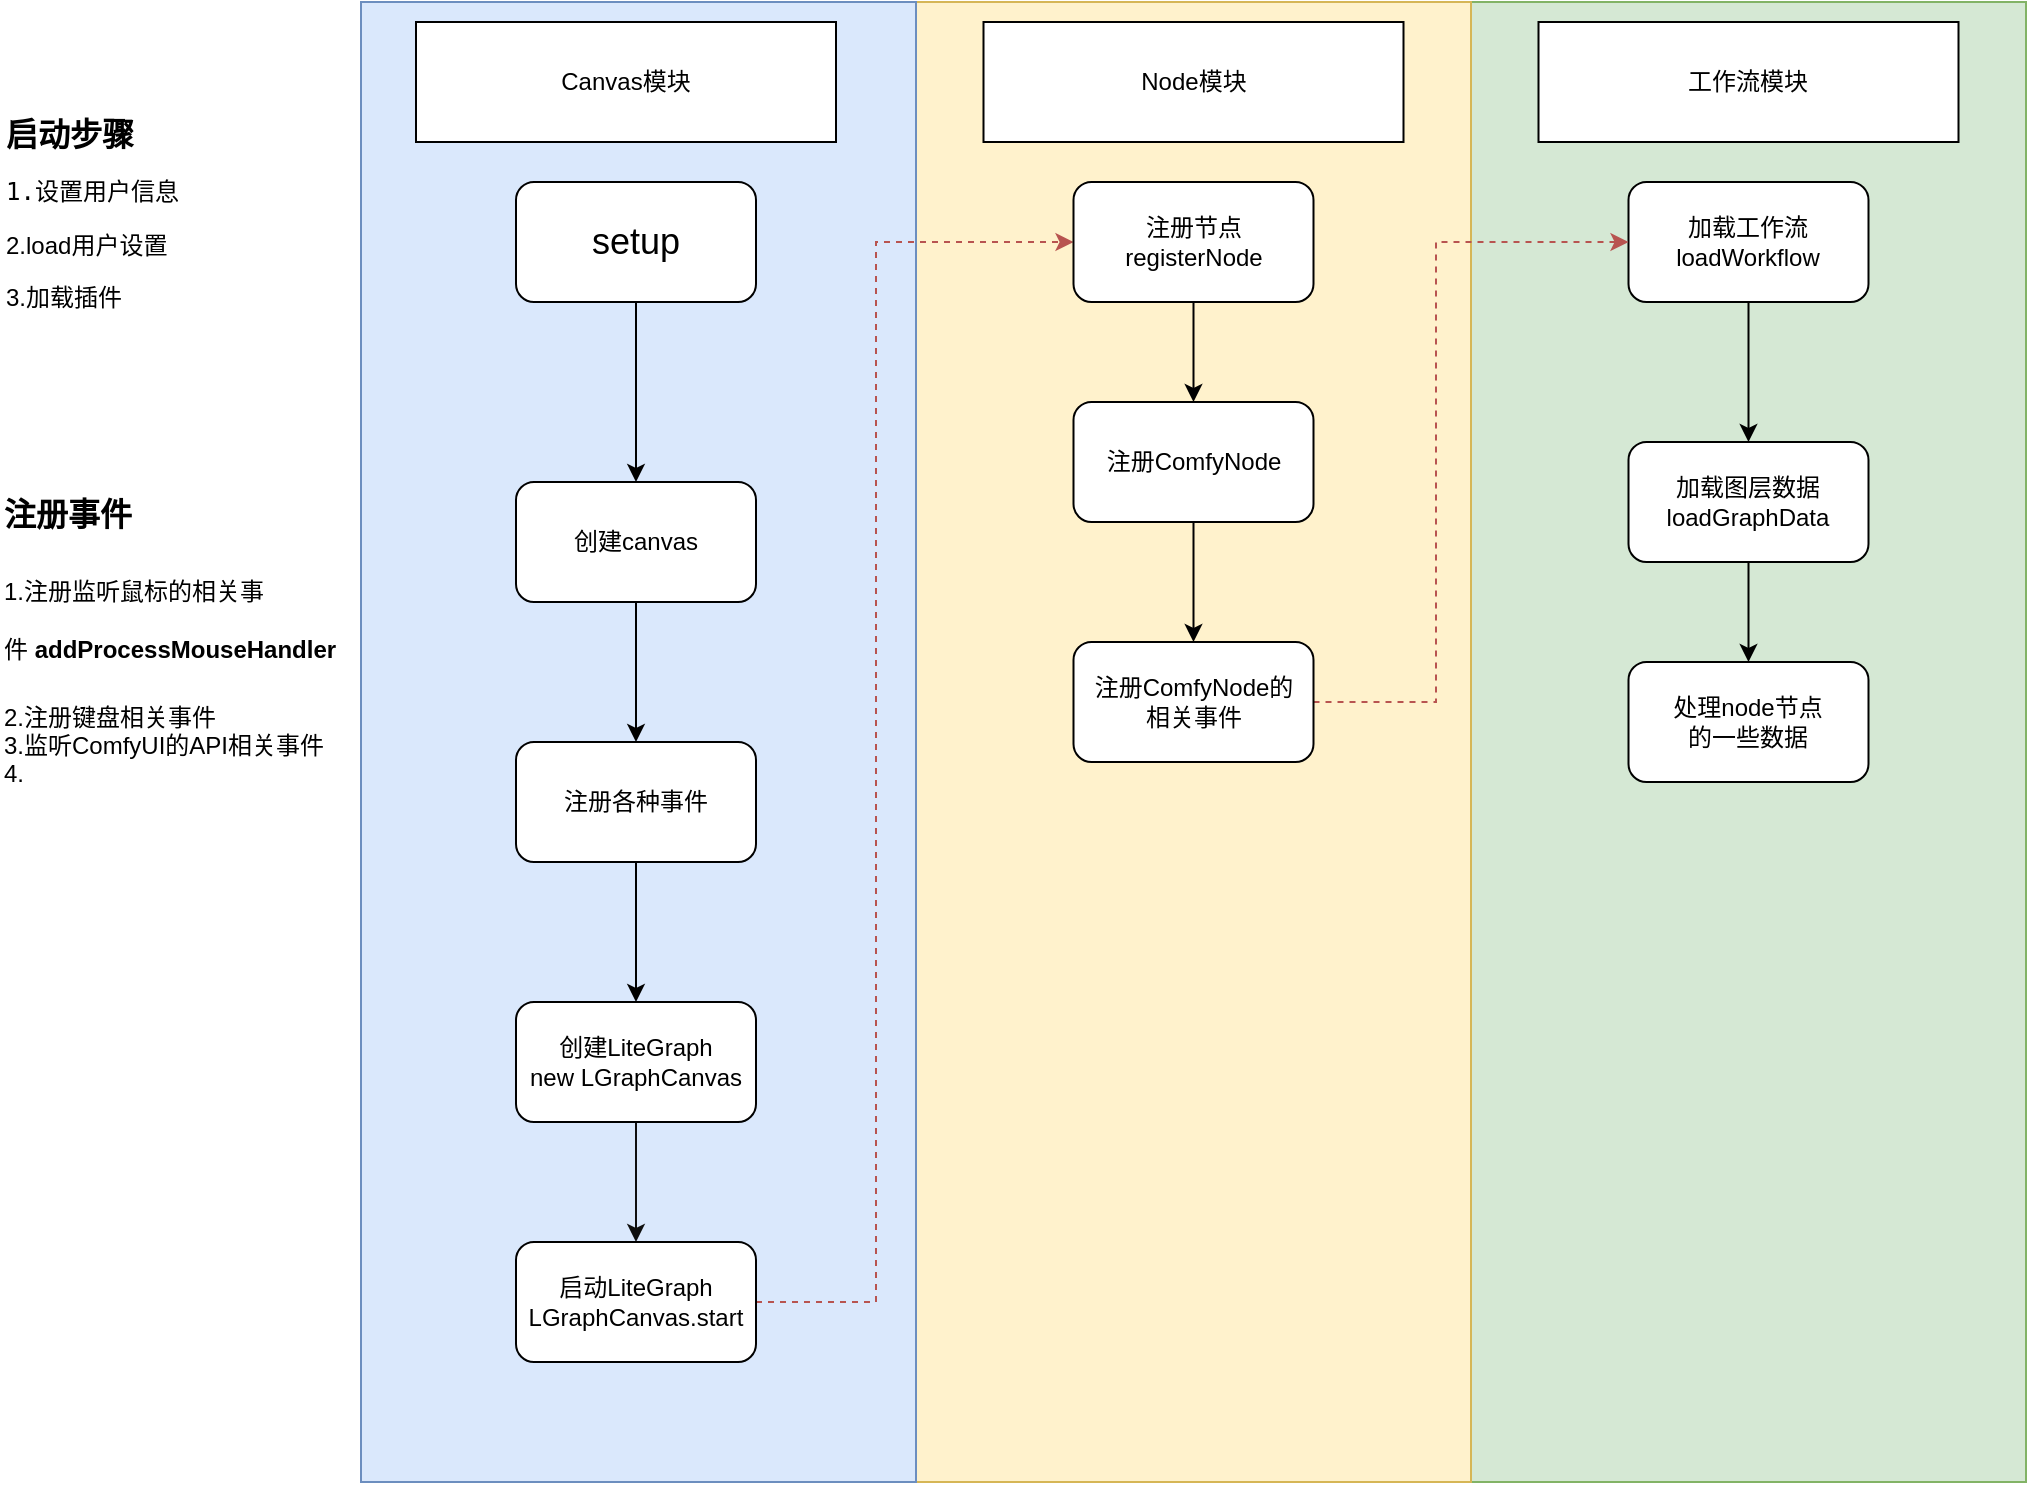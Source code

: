 <mxfile version="24.0.7" type="github">
  <diagram name="第 1 页" id="nx1unRFZVy5Btq1K-cxF">
    <mxGraphModel dx="3311" dy="965" grid="1" gridSize="10" guides="1" tooltips="1" connect="1" arrows="1" fold="1" page="1" pageScale="1" pageWidth="827" pageHeight="1169" math="0" shadow="0">
      <root>
        <mxCell id="0" />
        <mxCell id="1" parent="0" />
        <mxCell id="ghOKUxsMMZJnxbuhPEA2-32" value="" style="rounded=0;whiteSpace=wrap;html=1;fillColor=#d5e8d4;strokeColor=#82b366;" vertex="1" parent="1">
          <mxGeometry x="-522.5" y="40" width="277.5" height="740" as="geometry" />
        </mxCell>
        <mxCell id="ghOKUxsMMZJnxbuhPEA2-30" value="" style="rounded=0;whiteSpace=wrap;html=1;fillColor=#fff2cc;strokeColor=#d6b656;" vertex="1" parent="1">
          <mxGeometry x="-800" y="40" width="277.5" height="740" as="geometry" />
        </mxCell>
        <mxCell id="ghOKUxsMMZJnxbuhPEA2-28" value="" style="rounded=0;whiteSpace=wrap;html=1;fillColor=#dae8fc;strokeColor=#6c8ebf;" vertex="1" parent="1">
          <mxGeometry x="-1077.5" y="40" width="277.5" height="740" as="geometry" />
        </mxCell>
        <mxCell id="ghOKUxsMMZJnxbuhPEA2-45" style="edgeStyle=orthogonalEdgeStyle;rounded=0;orthogonalLoop=1;jettySize=auto;html=1;entryX=0.5;entryY=0;entryDx=0;entryDy=0;" edge="1" parent="1" source="ghOKUxsMMZJnxbuhPEA2-1" target="ghOKUxsMMZJnxbuhPEA2-44">
          <mxGeometry relative="1" as="geometry" />
        </mxCell>
        <mxCell id="ghOKUxsMMZJnxbuhPEA2-1" value="&lt;div data-sider-select-id=&quot;3576c823-d022-426f-98e3-9527af858550&quot;&gt;加载图层数据&lt;/div&gt;loadGraphData" style="rounded=1;whiteSpace=wrap;html=1;" vertex="1" parent="1">
          <mxGeometry x="-443.75" y="260" width="120" height="60" as="geometry" />
        </mxCell>
        <mxCell id="ghOKUxsMMZJnxbuhPEA2-43" style="edgeStyle=orthogonalEdgeStyle;rounded=0;orthogonalLoop=1;jettySize=auto;html=1;" edge="1" parent="1" source="ghOKUxsMMZJnxbuhPEA2-6" target="ghOKUxsMMZJnxbuhPEA2-37">
          <mxGeometry relative="1" as="geometry" />
        </mxCell>
        <mxCell id="ghOKUxsMMZJnxbuhPEA2-6" value="注册ComfyNode" style="rounded=1;whiteSpace=wrap;html=1;" vertex="1" parent="1">
          <mxGeometry x="-721.25" y="240" width="120" height="60" as="geometry" />
        </mxCell>
        <mxCell id="ghOKUxsMMZJnxbuhPEA2-24" style="edgeStyle=orthogonalEdgeStyle;rounded=0;orthogonalLoop=1;jettySize=auto;html=1;" edge="1" parent="1" source="ghOKUxsMMZJnxbuhPEA2-10" target="ghOKUxsMMZJnxbuhPEA2-13">
          <mxGeometry relative="1" as="geometry" />
        </mxCell>
        <mxCell id="ghOKUxsMMZJnxbuhPEA2-10" value="&lt;font data-sider-select-id=&quot;672338bc-9467-4e39-a78c-26d4395621d4&quot; style=&quot;font-size: 18px;&quot;&gt;setup&lt;/font&gt;" style="rounded=1;whiteSpace=wrap;html=1;" vertex="1" parent="1">
          <mxGeometry x="-1000" y="130" width="120" height="60" as="geometry" />
        </mxCell>
        <mxCell id="ghOKUxsMMZJnxbuhPEA2-11" value="&lt;h1 data-sider-select-id=&quot;8ff9f4fe-eee0-46c6-9523-b0862877cac9&quot; style=&quot;margin-top: 0px; font-size: 16px;&quot;&gt;&lt;font data-sider-select-id=&quot;c0d7864f-1dba-449e-b362-3fb83cd5a689&quot; style=&quot;font-size: 16px;&quot;&gt;启动步骤&lt;/font&gt;&lt;/h1&gt;&lt;pre data-sider-select-id=&quot;61eba9ac-9121-46bc-870a-1d1d9ea7efc4&quot; style=&quot;&quot;&gt;&lt;font data-sider-select-id=&quot;93c682fb-d7e4-4801-a4fe-b95a7225c559&quot; style=&quot;font-size: 12px;&quot;&gt;1.设置用户信息&lt;/font&gt;&lt;/pre&gt;&lt;p style=&quot;&quot; data-sider-select-id=&quot;7fbae559-2821-462e-af07-a42914e647a1&quot;&gt;2.load用户设置&lt;/p&gt;&lt;p data-sider-select-id=&quot;7fbae559-2821-462e-af07-a42914e647a1&quot;&gt;3.加载插件&lt;/p&gt;" style="text;html=1;whiteSpace=wrap;overflow=hidden;rounded=0;" vertex="1" parent="1">
          <mxGeometry x="-1257.5" y="90" width="180" height="120" as="geometry" />
        </mxCell>
        <mxCell id="ghOKUxsMMZJnxbuhPEA2-25" style="edgeStyle=orthogonalEdgeStyle;rounded=0;orthogonalLoop=1;jettySize=auto;html=1;" edge="1" parent="1" source="ghOKUxsMMZJnxbuhPEA2-13" target="ghOKUxsMMZJnxbuhPEA2-14">
          <mxGeometry relative="1" as="geometry" />
        </mxCell>
        <mxCell id="ghOKUxsMMZJnxbuhPEA2-13" value="创建canvas" style="rounded=1;whiteSpace=wrap;html=1;" vertex="1" parent="1">
          <mxGeometry x="-1000" y="280" width="120" height="60" as="geometry" />
        </mxCell>
        <mxCell id="ghOKUxsMMZJnxbuhPEA2-26" style="edgeStyle=orthogonalEdgeStyle;rounded=0;orthogonalLoop=1;jettySize=auto;html=1;" edge="1" parent="1" source="ghOKUxsMMZJnxbuhPEA2-14" target="ghOKUxsMMZJnxbuhPEA2-15">
          <mxGeometry relative="1" as="geometry" />
        </mxCell>
        <mxCell id="ghOKUxsMMZJnxbuhPEA2-14" value="注册各种事件" style="rounded=1;whiteSpace=wrap;html=1;" vertex="1" parent="1">
          <mxGeometry x="-1000" y="410" width="120" height="60" as="geometry" />
        </mxCell>
        <mxCell id="ghOKUxsMMZJnxbuhPEA2-27" style="edgeStyle=orthogonalEdgeStyle;rounded=0;orthogonalLoop=1;jettySize=auto;html=1;entryX=0.5;entryY=0;entryDx=0;entryDy=0;fillColor=#dae8fc;strokeColor=#0f0f0f;" edge="1" parent="1" source="ghOKUxsMMZJnxbuhPEA2-15" target="ghOKUxsMMZJnxbuhPEA2-19">
          <mxGeometry relative="1" as="geometry" />
        </mxCell>
        <mxCell id="ghOKUxsMMZJnxbuhPEA2-15" value="创建LiteGraph&lt;div&gt;new LGraphCanvas&lt;/div&gt;" style="rounded=1;whiteSpace=wrap;html=1;" vertex="1" parent="1">
          <mxGeometry x="-1000" y="540" width="120" height="60" as="geometry" />
        </mxCell>
        <mxCell id="ghOKUxsMMZJnxbuhPEA2-17" value="&lt;h1 style=&quot;text-align: left; margin-top: 0px; font-size: 16px;&quot; data-sider-select-id=&quot;8ff9f4fe-eee0-46c6-9523-b0862877cac9&quot;&gt;&lt;span style=&quot;background-color: initial;&quot; data-sider-select-id=&quot;22168d53-ca9c-4329-b56d-df90a2c20b71&quot;&gt;注册事件&lt;/span&gt;&lt;/h1&gt;&lt;h1 style=&quot;text-align: left; margin-top: 0px;&quot; data-sider-select-id=&quot;8ff9f4fe-eee0-46c6-9523-b0862877cac9&quot;&gt;&lt;span style=&quot;font-size: 12px; font-weight: 400;&quot; data-sider-select-id=&quot;ef9b04dd-d9d5-450b-9e36-86733ccc6282&quot;&gt;1.注册监听鼠标的相关事件&amp;nbsp;&lt;/span&gt;&lt;font data-sider-select-id=&quot;c71e00ec-7798-40bc-abf9-863f196ca421&quot; style=&quot;font-size: 12px;&quot;&gt;addProcessMouseHandler&lt;/font&gt;&lt;/h1&gt;&lt;div style=&quot;text-align: left;&quot;&gt;2.注册键盘相关事件&lt;/div&gt;&lt;div style=&quot;text-align: left;&quot;&gt;3.监听ComfyUI的API相关事件&lt;/div&gt;&lt;div style=&quot;text-align: left;&quot;&gt;4.&lt;/div&gt;" style="text;html=1;align=center;verticalAlign=middle;whiteSpace=wrap;rounded=0;" vertex="1" parent="1">
          <mxGeometry x="-1257.5" y="280" width="242.5" height="160" as="geometry" />
        </mxCell>
        <mxCell id="ghOKUxsMMZJnxbuhPEA2-34" style="edgeStyle=orthogonalEdgeStyle;rounded=0;orthogonalLoop=1;jettySize=auto;html=1;entryX=0;entryY=0.5;entryDx=0;entryDy=0;fillColor=#f8cecc;strokeColor=#b85450;dashed=1;" edge="1" parent="1" source="ghOKUxsMMZJnxbuhPEA2-19" target="ghOKUxsMMZJnxbuhPEA2-20">
          <mxGeometry relative="1" as="geometry">
            <Array as="points">
              <mxPoint x="-820" y="690" />
              <mxPoint x="-820" y="160" />
            </Array>
          </mxGeometry>
        </mxCell>
        <mxCell id="ghOKUxsMMZJnxbuhPEA2-19" value="启动LiteGraph&lt;div&gt;LGraphCanvas.start&lt;/div&gt;" style="rounded=1;whiteSpace=wrap;html=1;" vertex="1" parent="1">
          <mxGeometry x="-1000" y="660" width="120" height="60" as="geometry" />
        </mxCell>
        <mxCell id="ghOKUxsMMZJnxbuhPEA2-42" style="edgeStyle=orthogonalEdgeStyle;rounded=0;orthogonalLoop=1;jettySize=auto;html=1;entryX=0.5;entryY=0;entryDx=0;entryDy=0;" edge="1" parent="1" source="ghOKUxsMMZJnxbuhPEA2-20" target="ghOKUxsMMZJnxbuhPEA2-6">
          <mxGeometry relative="1" as="geometry" />
        </mxCell>
        <mxCell id="ghOKUxsMMZJnxbuhPEA2-20" value="注册节点&lt;div&gt;registerNode&lt;/div&gt;" style="rounded=1;whiteSpace=wrap;html=1;" vertex="1" parent="1">
          <mxGeometry x="-721.25" y="130" width="120" height="60" as="geometry" />
        </mxCell>
        <mxCell id="ghOKUxsMMZJnxbuhPEA2-36" style="edgeStyle=orthogonalEdgeStyle;rounded=0;orthogonalLoop=1;jettySize=auto;html=1;" edge="1" parent="1" source="ghOKUxsMMZJnxbuhPEA2-21" target="ghOKUxsMMZJnxbuhPEA2-1">
          <mxGeometry relative="1" as="geometry" />
        </mxCell>
        <mxCell id="ghOKUxsMMZJnxbuhPEA2-21" value="&lt;div data-sider-select-id=&quot;83dca9c4-7123-4eb7-8799-b854965c85a1&quot;&gt;加载工作流&lt;/div&gt;&lt;div data-sider-select-id=&quot;83dca9c4-7123-4eb7-8799-b854965c85a1&quot;&gt;loadWorkflow&lt;/div&gt;" style="rounded=1;whiteSpace=wrap;html=1;" vertex="1" parent="1">
          <mxGeometry x="-443.75" y="130" width="120" height="60" as="geometry" />
        </mxCell>
        <mxCell id="ghOKUxsMMZJnxbuhPEA2-29" value="Canvas模块" style="rounded=0;whiteSpace=wrap;html=1;" vertex="1" parent="1">
          <mxGeometry x="-1050" y="50" width="210" height="60" as="geometry" />
        </mxCell>
        <mxCell id="ghOKUxsMMZJnxbuhPEA2-31" value="Node模块" style="rounded=0;whiteSpace=wrap;html=1;" vertex="1" parent="1">
          <mxGeometry x="-766.25" y="50" width="210" height="60" as="geometry" />
        </mxCell>
        <mxCell id="ghOKUxsMMZJnxbuhPEA2-33" value="工作流模块" style="rounded=0;whiteSpace=wrap;html=1;" vertex="1" parent="1">
          <mxGeometry x="-488.75" y="50" width="210" height="60" as="geometry" />
        </mxCell>
        <mxCell id="ghOKUxsMMZJnxbuhPEA2-41" style="edgeStyle=orthogonalEdgeStyle;rounded=0;orthogonalLoop=1;jettySize=auto;html=1;entryX=0;entryY=0.5;entryDx=0;entryDy=0;fillColor=#f8cecc;strokeColor=#b85450;dashed=1;" edge="1" parent="1" source="ghOKUxsMMZJnxbuhPEA2-37" target="ghOKUxsMMZJnxbuhPEA2-21">
          <mxGeometry relative="1" as="geometry">
            <Array as="points">
              <mxPoint x="-540" y="390" />
              <mxPoint x="-540" y="160" />
            </Array>
          </mxGeometry>
        </mxCell>
        <mxCell id="ghOKUxsMMZJnxbuhPEA2-37" value="注册ComfyNode的&lt;div&gt;相关事件&lt;/div&gt;" style="rounded=1;whiteSpace=wrap;html=1;" vertex="1" parent="1">
          <mxGeometry x="-721.25" y="360" width="120" height="60" as="geometry" />
        </mxCell>
        <mxCell id="ghOKUxsMMZJnxbuhPEA2-44" value="&lt;div data-sider-select-id=&quot;3576c823-d022-426f-98e3-9527af858550&quot;&gt;处理node节点&lt;/div&gt;&lt;div data-sider-select-id=&quot;3576c823-d022-426f-98e3-9527af858550&quot;&gt;的一些数据&lt;/div&gt;" style="rounded=1;whiteSpace=wrap;html=1;" vertex="1" parent="1">
          <mxGeometry x="-443.75" y="370" width="120" height="60" as="geometry" />
        </mxCell>
      </root>
    </mxGraphModel>
  </diagram>
</mxfile>
